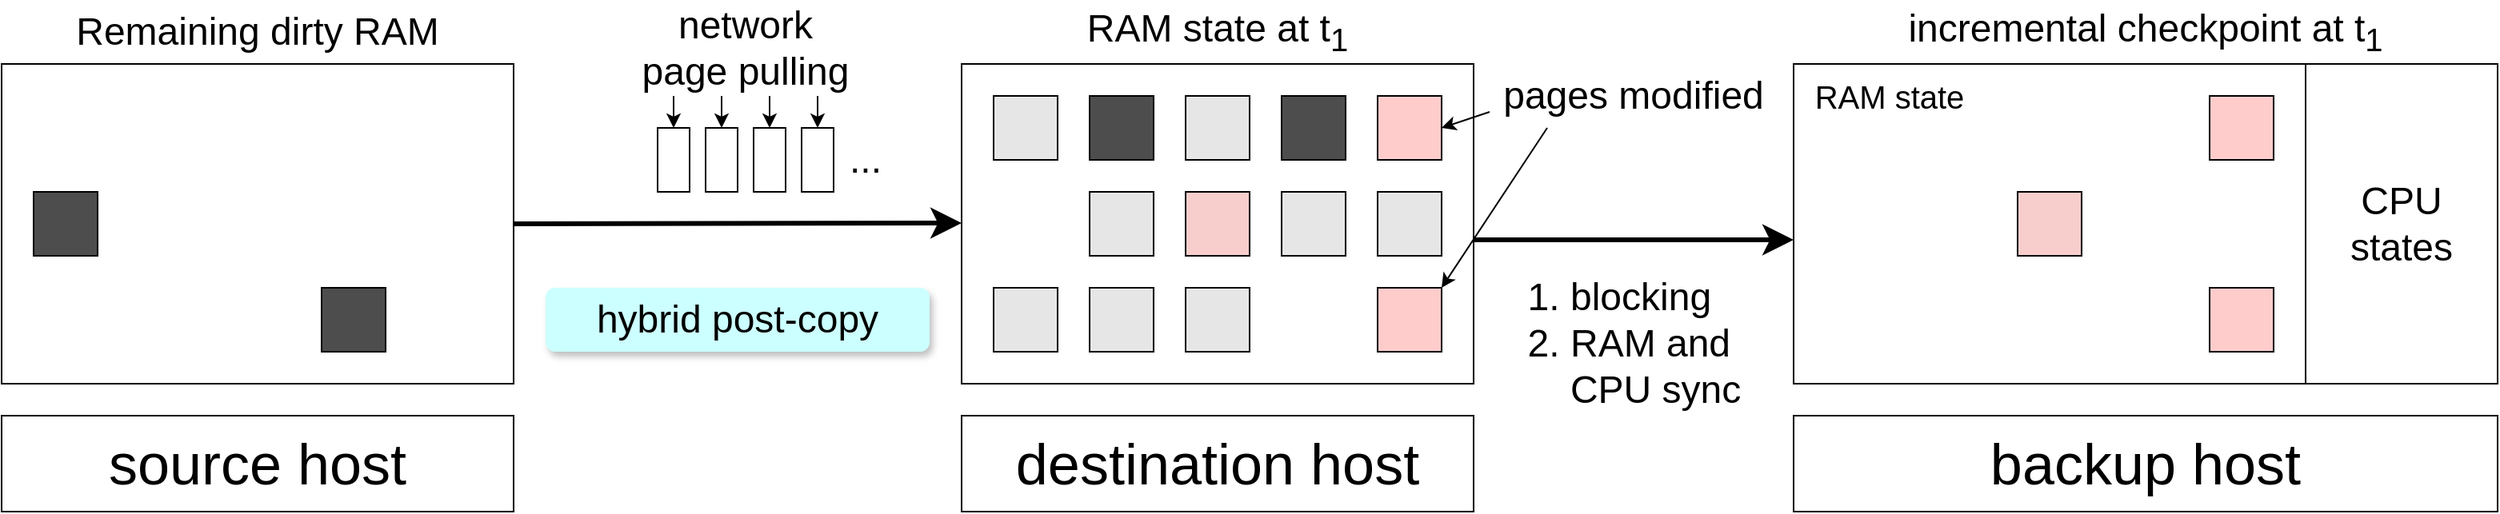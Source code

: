 <mxfile version="21.6.1" type="github">
  <diagram name="第 1 页" id="RIdFQgAQoTJojQbnxjcj">
    <mxGraphModel dx="2019" dy="-13" grid="1" gridSize="10" guides="1" tooltips="1" connect="1" arrows="1" fold="1" page="1" pageScale="1" pageWidth="827" pageHeight="1169" math="0" shadow="0">
      <root>
        <mxCell id="0" />
        <mxCell id="1" parent="0" />
        <mxCell id="Bh8vIYuXL07o2s54XIgm-1" value="" style="rounded=0;whiteSpace=wrap;html=1;" parent="1" vertex="1">
          <mxGeometry x="40" y="1640" width="320" height="200" as="geometry" />
        </mxCell>
        <mxCell id="Bh8vIYuXL07o2s54XIgm-5" value="" style="rounded=0;whiteSpace=wrap;html=1;fillColor=#4D4D4D;" parent="1" vertex="1">
          <mxGeometry x="240" y="1780" width="40" height="40" as="geometry" />
        </mxCell>
        <mxCell id="Bh8vIYuXL07o2s54XIgm-6" value="&lt;font style=&quot;font-size: 36px;&quot;&gt;source host&lt;/font&gt;" style="rounded=0;whiteSpace=wrap;html=1;" parent="1" vertex="1">
          <mxGeometry x="40" y="1860" width="320" height="60" as="geometry" />
        </mxCell>
        <mxCell id="Bh8vIYuXL07o2s54XIgm-7" value="&lt;font style=&quot;font-size: 24px;&quot;&gt;Remaining dirty RAM&lt;/font&gt;" style="text;html=1;strokeColor=none;fillColor=none;align=center;verticalAlign=middle;whiteSpace=wrap;rounded=0;" parent="1" vertex="1">
          <mxGeometry x="40" y="1600" width="320" height="40" as="geometry" />
        </mxCell>
        <mxCell id="Bh8vIYuXL07o2s54XIgm-8" value="" style="rounded=0;whiteSpace=wrap;html=1;" parent="1" vertex="1">
          <mxGeometry x="640" y="1640" width="320" height="200" as="geometry" />
        </mxCell>
        <mxCell id="Bh8vIYuXL07o2s54XIgm-9" value="" style="rounded=0;whiteSpace=wrap;html=1;fillColor=#E6E6E6;" parent="1" vertex="1">
          <mxGeometry x="660" y="1660" width="40" height="40" as="geometry" />
        </mxCell>
        <mxCell id="Bh8vIYuXL07o2s54XIgm-10" value="" style="rounded=0;whiteSpace=wrap;html=1;fillColor=#E6E6E6;" parent="1" vertex="1">
          <mxGeometry x="780" y="1660" width="40" height="40" as="geometry" />
        </mxCell>
        <mxCell id="Bh8vIYuXL07o2s54XIgm-11" value="" style="rounded=0;whiteSpace=wrap;html=1;fillColor=#FFCCCC;" parent="1" vertex="1">
          <mxGeometry x="900" y="1660" width="40" height="40" as="geometry" />
        </mxCell>
        <mxCell id="Bh8vIYuXL07o2s54XIgm-12" value="" style="rounded=0;whiteSpace=wrap;html=1;fillColor=#E6E6E6;" parent="1" vertex="1">
          <mxGeometry x="720" y="1720" width="40" height="40" as="geometry" />
        </mxCell>
        <mxCell id="Bh8vIYuXL07o2s54XIgm-13" value="" style="rounded=0;whiteSpace=wrap;html=1;fillColor=#F8CECC;" parent="1" vertex="1">
          <mxGeometry x="780" y="1720" width="40" height="40" as="geometry" />
        </mxCell>
        <mxCell id="Bh8vIYuXL07o2s54XIgm-14" value="" style="rounded=0;whiteSpace=wrap;html=1;fillColor=#E6E6E6;" parent="1" vertex="1">
          <mxGeometry x="840" y="1720" width="40" height="40" as="geometry" />
        </mxCell>
        <mxCell id="Bh8vIYuXL07o2s54XIgm-15" value="" style="rounded=0;whiteSpace=wrap;html=1;fillColor=#E6E6E6;" parent="1" vertex="1">
          <mxGeometry x="900" y="1720" width="40" height="40" as="geometry" />
        </mxCell>
        <mxCell id="Bh8vIYuXL07o2s54XIgm-16" value="" style="rounded=0;whiteSpace=wrap;html=1;fillColor=#E6E6E6;" parent="1" vertex="1">
          <mxGeometry x="660" y="1780" width="40" height="40" as="geometry" />
        </mxCell>
        <mxCell id="Bh8vIYuXL07o2s54XIgm-17" value="" style="rounded=0;whiteSpace=wrap;html=1;fillColor=#E6E6E6;strokeColor=#000000;" parent="1" vertex="1">
          <mxGeometry x="720" y="1780" width="40" height="40" as="geometry" />
        </mxCell>
        <mxCell id="Bh8vIYuXL07o2s54XIgm-18" value="" style="rounded=0;whiteSpace=wrap;html=1;fillColor=#E6E6E6;" parent="1" vertex="1">
          <mxGeometry x="780" y="1780" width="40" height="40" as="geometry" />
        </mxCell>
        <mxCell id="Bh8vIYuXL07o2s54XIgm-19" value="" style="rounded=0;whiteSpace=wrap;html=1;fillColor=#FFCCCC;" parent="1" vertex="1">
          <mxGeometry x="900" y="1780" width="40" height="40" as="geometry" />
        </mxCell>
        <mxCell id="Bh8vIYuXL07o2s54XIgm-20" value="&lt;font style=&quot;font-size: 36px;&quot;&gt;destination host&lt;/font&gt;" style="rounded=0;whiteSpace=wrap;html=1;" parent="1" vertex="1">
          <mxGeometry x="640" y="1860" width="320" height="60" as="geometry" />
        </mxCell>
        <mxCell id="Bh8vIYuXL07o2s54XIgm-22" style="edgeStyle=orthogonalEdgeStyle;rounded=0;orthogonalLoop=1;jettySize=auto;html=1;exitX=1;exitY=0.5;exitDx=0;exitDy=0;entryX=0;entryY=0.5;entryDx=0;entryDy=0;endSize=10;startSize=10;strokeWidth=3;" parent="1" source="Bh8vIYuXL07o2s54XIgm-1" edge="1">
          <mxGeometry relative="1" as="geometry">
            <mxPoint x="400" y="1739.5" as="sourcePoint" />
            <mxPoint x="640" y="1739.5" as="targetPoint" />
          </mxGeometry>
        </mxCell>
        <mxCell id="Bh8vIYuXL07o2s54XIgm-4" value="" style="rounded=0;whiteSpace=wrap;html=1;fillColor=#4D4D4D;" parent="1" vertex="1">
          <mxGeometry x="60" y="1720" width="40" height="40" as="geometry" />
        </mxCell>
        <mxCell id="Bh8vIYuXL07o2s54XIgm-2" value="" style="rounded=0;whiteSpace=wrap;html=1;fillColor=#4D4D4D;" parent="1" vertex="1">
          <mxGeometry x="720" y="1660" width="40" height="40" as="geometry" />
        </mxCell>
        <mxCell id="Bh8vIYuXL07o2s54XIgm-24" value="&lt;font style=&quot;font-size: 24px;&quot;&gt;hybrid post-copy&lt;/font&gt;" style="text;html=1;strokeColor=none;fillColor=#CCFFFF;align=center;verticalAlign=middle;whiteSpace=wrap;rounded=1;shadow=1;" parent="1" vertex="1">
          <mxGeometry x="380" y="1780" width="240" height="40" as="geometry" />
        </mxCell>
        <mxCell id="Bh8vIYuXL07o2s54XIgm-25" value="&lt;font style=&quot;&quot;&gt;&lt;font style=&quot;font-size: 24px;&quot;&gt;pages modified&lt;/font&gt;&lt;br&gt;&lt;/font&gt;" style="text;html=1;strokeColor=none;fillColor=none;align=center;verticalAlign=middle;whiteSpace=wrap;rounded=0;" parent="1" vertex="1">
          <mxGeometry x="970" y="1640" width="180" height="40" as="geometry" />
        </mxCell>
        <mxCell id="Bh8vIYuXL07o2s54XIgm-38" value="" style="shape=image;html=1;verticalAlign=top;verticalLabelPosition=bottom;labelBackgroundColor=#ffffff;imageAspect=0;aspect=fixed;image=https://cdn1.iconfinder.com/data/icons/material-audio-video/22/loop-128.png" parent="1" vertex="1">
          <mxGeometry x="400" y="1680" width="40" height="40" as="geometry" />
        </mxCell>
        <mxCell id="Bh8vIYuXL07o2s54XIgm-39" value="" style="rounded=0;whiteSpace=wrap;html=1;" parent="1" vertex="1">
          <mxGeometry x="450" y="1680" width="20" height="40" as="geometry" />
        </mxCell>
        <mxCell id="Bh8vIYuXL07o2s54XIgm-40" value="" style="rounded=0;whiteSpace=wrap;html=1;" parent="1" vertex="1">
          <mxGeometry x="480" y="1680" width="20" height="40" as="geometry" />
        </mxCell>
        <mxCell id="Bh8vIYuXL07o2s54XIgm-41" value="" style="rounded=0;whiteSpace=wrap;html=1;" parent="1" vertex="1">
          <mxGeometry x="510" y="1680" width="20" height="40" as="geometry" />
        </mxCell>
        <mxCell id="Bh8vIYuXL07o2s54XIgm-42" value="" style="rounded=0;whiteSpace=wrap;html=1;" parent="1" vertex="1">
          <mxGeometry x="540" y="1680" width="20" height="40" as="geometry" />
        </mxCell>
        <mxCell id="Bh8vIYuXL07o2s54XIgm-43" value="&lt;font style=&quot;font-size: 24px;&quot;&gt;...&lt;/font&gt;" style="text;html=1;strokeColor=none;fillColor=none;align=center;verticalAlign=middle;whiteSpace=wrap;rounded=0;" parent="1" vertex="1">
          <mxGeometry x="560" y="1680" width="40" height="40" as="geometry" />
        </mxCell>
        <mxCell id="Bh8vIYuXL07o2s54XIgm-45" value="" style="endArrow=classic;html=1;rounded=0;exitX=0.2;exitY=1;exitDx=0;exitDy=0;exitPerimeter=0;" parent="1" edge="1">
          <mxGeometry width="50" height="50" relative="1" as="geometry">
            <mxPoint x="460" y="1660" as="sourcePoint" />
            <mxPoint x="460" y="1680" as="targetPoint" />
          </mxGeometry>
        </mxCell>
        <mxCell id="Bh8vIYuXL07o2s54XIgm-46" value="" style="endArrow=classic;html=1;rounded=0;exitX=0.4;exitY=1;exitDx=0;exitDy=0;exitPerimeter=0;entryX=0.5;entryY=0;entryDx=0;entryDy=0;" parent="1" target="Bh8vIYuXL07o2s54XIgm-40" edge="1">
          <mxGeometry width="50" height="50" relative="1" as="geometry">
            <mxPoint x="490" y="1660" as="sourcePoint" />
            <mxPoint x="470" y="1690" as="targetPoint" />
          </mxGeometry>
        </mxCell>
        <mxCell id="Bh8vIYuXL07o2s54XIgm-47" value="" style="endArrow=classic;html=1;rounded=0;exitX=0.6;exitY=1;exitDx=0;exitDy=0;exitPerimeter=0;entryX=0.5;entryY=0;entryDx=0;entryDy=0;" parent="1" target="Bh8vIYuXL07o2s54XIgm-41" edge="1">
          <mxGeometry width="50" height="50" relative="1" as="geometry">
            <mxPoint x="520" y="1660" as="sourcePoint" />
            <mxPoint x="480" y="1700" as="targetPoint" />
          </mxGeometry>
        </mxCell>
        <mxCell id="Bh8vIYuXL07o2s54XIgm-48" value="" style="endArrow=classic;html=1;rounded=0;exitX=0.8;exitY=1;exitDx=0;exitDy=0;exitPerimeter=0;entryX=0.5;entryY=0;entryDx=0;entryDy=0;" parent="1" target="Bh8vIYuXL07o2s54XIgm-42" edge="1">
          <mxGeometry width="50" height="50" relative="1" as="geometry">
            <mxPoint x="550" y="1660" as="sourcePoint" />
            <mxPoint x="490" y="1710" as="targetPoint" />
          </mxGeometry>
        </mxCell>
        <mxCell id="Bh8vIYuXL07o2s54XIgm-49" value="" style="endArrow=classic;html=1;rounded=0;entryX=1;entryY=0.5;entryDx=0;entryDy=0;exitX=0;exitY=0.75;exitDx=0;exitDy=0;" parent="1" source="Bh8vIYuXL07o2s54XIgm-25" target="Bh8vIYuXL07o2s54XIgm-11" edge="1">
          <mxGeometry width="50" height="50" relative="1" as="geometry">
            <mxPoint x="1080" y="1580" as="sourcePoint" />
            <mxPoint x="980" y="1650" as="targetPoint" />
          </mxGeometry>
        </mxCell>
        <mxCell id="Bh8vIYuXL07o2s54XIgm-50" value="" style="endArrow=classic;html=1;rounded=0;exitX=0.2;exitY=1;exitDx=0;exitDy=0;entryX=1;entryY=0;entryDx=0;entryDy=0;exitPerimeter=0;" parent="1" source="Bh8vIYuXL07o2s54XIgm-25" target="Bh8vIYuXL07o2s54XIgm-19" edge="1">
          <mxGeometry width="50" height="50" relative="1" as="geometry">
            <mxPoint x="1010" y="1670" as="sourcePoint" />
            <mxPoint x="950" y="1690" as="targetPoint" />
          </mxGeometry>
        </mxCell>
        <mxCell id="Bh8vIYuXL07o2s54XIgm-3" value="" style="rounded=0;whiteSpace=wrap;html=1;fillColor=#4D4D4D;" parent="1" vertex="1">
          <mxGeometry x="840" y="1660" width="40" height="40" as="geometry" />
        </mxCell>
        <mxCell id="Bh8vIYuXL07o2s54XIgm-91" value="" style="rounded=0;whiteSpace=wrap;html=1;" parent="1" vertex="1">
          <mxGeometry x="1160" y="1640" width="320" height="200" as="geometry" />
        </mxCell>
        <mxCell id="Bh8vIYuXL07o2s54XIgm-92" value="" style="rounded=0;whiteSpace=wrap;html=1;fillColor=#FFCCCC;" parent="1" vertex="1">
          <mxGeometry x="1420" y="1660" width="40" height="40" as="geometry" />
        </mxCell>
        <mxCell id="Bh8vIYuXL07o2s54XIgm-93" value="" style="rounded=0;whiteSpace=wrap;html=1;fillColor=#FFCCCC;" parent="1" vertex="1">
          <mxGeometry x="1420" y="1780" width="40" height="40" as="geometry" />
        </mxCell>
        <mxCell id="Bh8vIYuXL07o2s54XIgm-95" value="&lt;font style=&quot;&quot;&gt;&lt;font style=&quot;font-size: 24px;&quot;&gt;incremental checkpoint at t&lt;sub style=&quot;&quot;&gt;1&lt;/sub&gt;&lt;/font&gt;&lt;br&gt;&lt;/font&gt;" style="text;html=1;strokeColor=none;fillColor=none;align=center;verticalAlign=middle;whiteSpace=wrap;rounded=0;" parent="1" vertex="1">
          <mxGeometry x="1220" y="1600" width="320" height="40" as="geometry" />
        </mxCell>
        <mxCell id="Bh8vIYuXL07o2s54XIgm-104" value="&lt;font style=&quot;font-size: 24px;&quot;&gt;RAM state at t&lt;sub style=&quot;&quot;&gt;1&lt;/sub&gt;&lt;/font&gt;" style="text;html=1;strokeColor=none;fillColor=none;align=center;verticalAlign=middle;whiteSpace=wrap;rounded=0;" parent="1" vertex="1">
          <mxGeometry x="640" y="1600" width="320" height="40" as="geometry" />
        </mxCell>
        <mxCell id="Bh8vIYuXL07o2s54XIgm-109" value="&lt;font style=&quot;font-size: 20px;&quot;&gt;RAM state&lt;/font&gt;" style="text;html=1;strokeColor=none;fillColor=none;align=center;verticalAlign=middle;whiteSpace=wrap;rounded=0;" parent="1" vertex="1">
          <mxGeometry x="1160" y="1640" width="120" height="40" as="geometry" />
        </mxCell>
        <mxCell id="Bh8vIYuXL07o2s54XIgm-111" value="&lt;font style=&quot;font-size: 24px;&quot;&gt;network&lt;br&gt;page pulling&lt;/font&gt;" style="text;html=1;strokeColor=none;fillColor=none;align=center;verticalAlign=middle;whiteSpace=wrap;rounded=0;" parent="1" vertex="1">
          <mxGeometry x="430" y="1600" width="150" height="60" as="geometry" />
        </mxCell>
        <mxCell id="_1BBu0LKJlgp55GSm0UF-1" value="" style="rounded=0;whiteSpace=wrap;html=1;fillColor=#F8CECC;" parent="1" vertex="1">
          <mxGeometry x="1300" y="1720" width="40" height="40" as="geometry" />
        </mxCell>
        <mxCell id="_1BBu0LKJlgp55GSm0UF-2" style="edgeStyle=orthogonalEdgeStyle;rounded=0;orthogonalLoop=1;jettySize=auto;html=1;exitX=1;exitY=0.5;exitDx=0;exitDy=0;endSize=10;startSize=10;strokeWidth=3;" parent="1" edge="1">
          <mxGeometry relative="1" as="geometry">
            <mxPoint x="960" y="1750" as="sourcePoint" />
            <mxPoint x="1160" y="1750" as="targetPoint" />
          </mxGeometry>
        </mxCell>
        <mxCell id="_1BBu0LKJlgp55GSm0UF-3" value="&lt;font style=&quot;font-size: 36px;&quot;&gt;backup host&lt;/font&gt;" style="rounded=0;whiteSpace=wrap;html=1;" parent="1" vertex="1">
          <mxGeometry x="1160" y="1860" width="440" height="60" as="geometry" />
        </mxCell>
        <mxCell id="_1BBu0LKJlgp55GSm0UF-4" value="" style="rounded=0;whiteSpace=wrap;html=1;" parent="1" vertex="1">
          <mxGeometry x="1480" y="1640" width="120" height="200" as="geometry" />
        </mxCell>
        <mxCell id="_1BBu0LKJlgp55GSm0UF-5" value="&lt;font style=&quot;font-size: 24px;&quot;&gt;CPU states&lt;/font&gt;" style="text;html=1;strokeColor=none;fillColor=none;align=center;verticalAlign=middle;whiteSpace=wrap;rounded=0;" parent="1" vertex="1">
          <mxGeometry x="1480" y="1700" width="120" height="80" as="geometry" />
        </mxCell>
        <mxCell id="_1BBu0LKJlgp55GSm0UF-6" value="&lt;div style=&quot;text-align: left;&quot;&gt;&lt;span style=&quot;font-size: 24px; background-color: initial;&quot;&gt;1. blocking&lt;/span&gt;&lt;/div&gt;&lt;font style=&quot;font-size: 24px;&quot;&gt;&lt;div style=&quot;text-align: left;&quot;&gt;&lt;span style=&quot;background-color: initial;&quot;&gt;2. RAM and&amp;nbsp;&lt;/span&gt;&lt;/div&gt;&lt;div style=&quot;text-align: left;&quot;&gt;&lt;span style=&quot;background-color: initial;&quot;&gt;&amp;nbsp; &amp;nbsp; CPU sync&lt;/span&gt;&lt;/div&gt;&lt;/font&gt;" style="text;html=1;strokeColor=none;fillColor=none;align=center;verticalAlign=middle;whiteSpace=wrap;rounded=0;" parent="1" vertex="1">
          <mxGeometry x="981" y="1760" width="159" height="110" as="geometry" />
        </mxCell>
      </root>
    </mxGraphModel>
  </diagram>
</mxfile>
